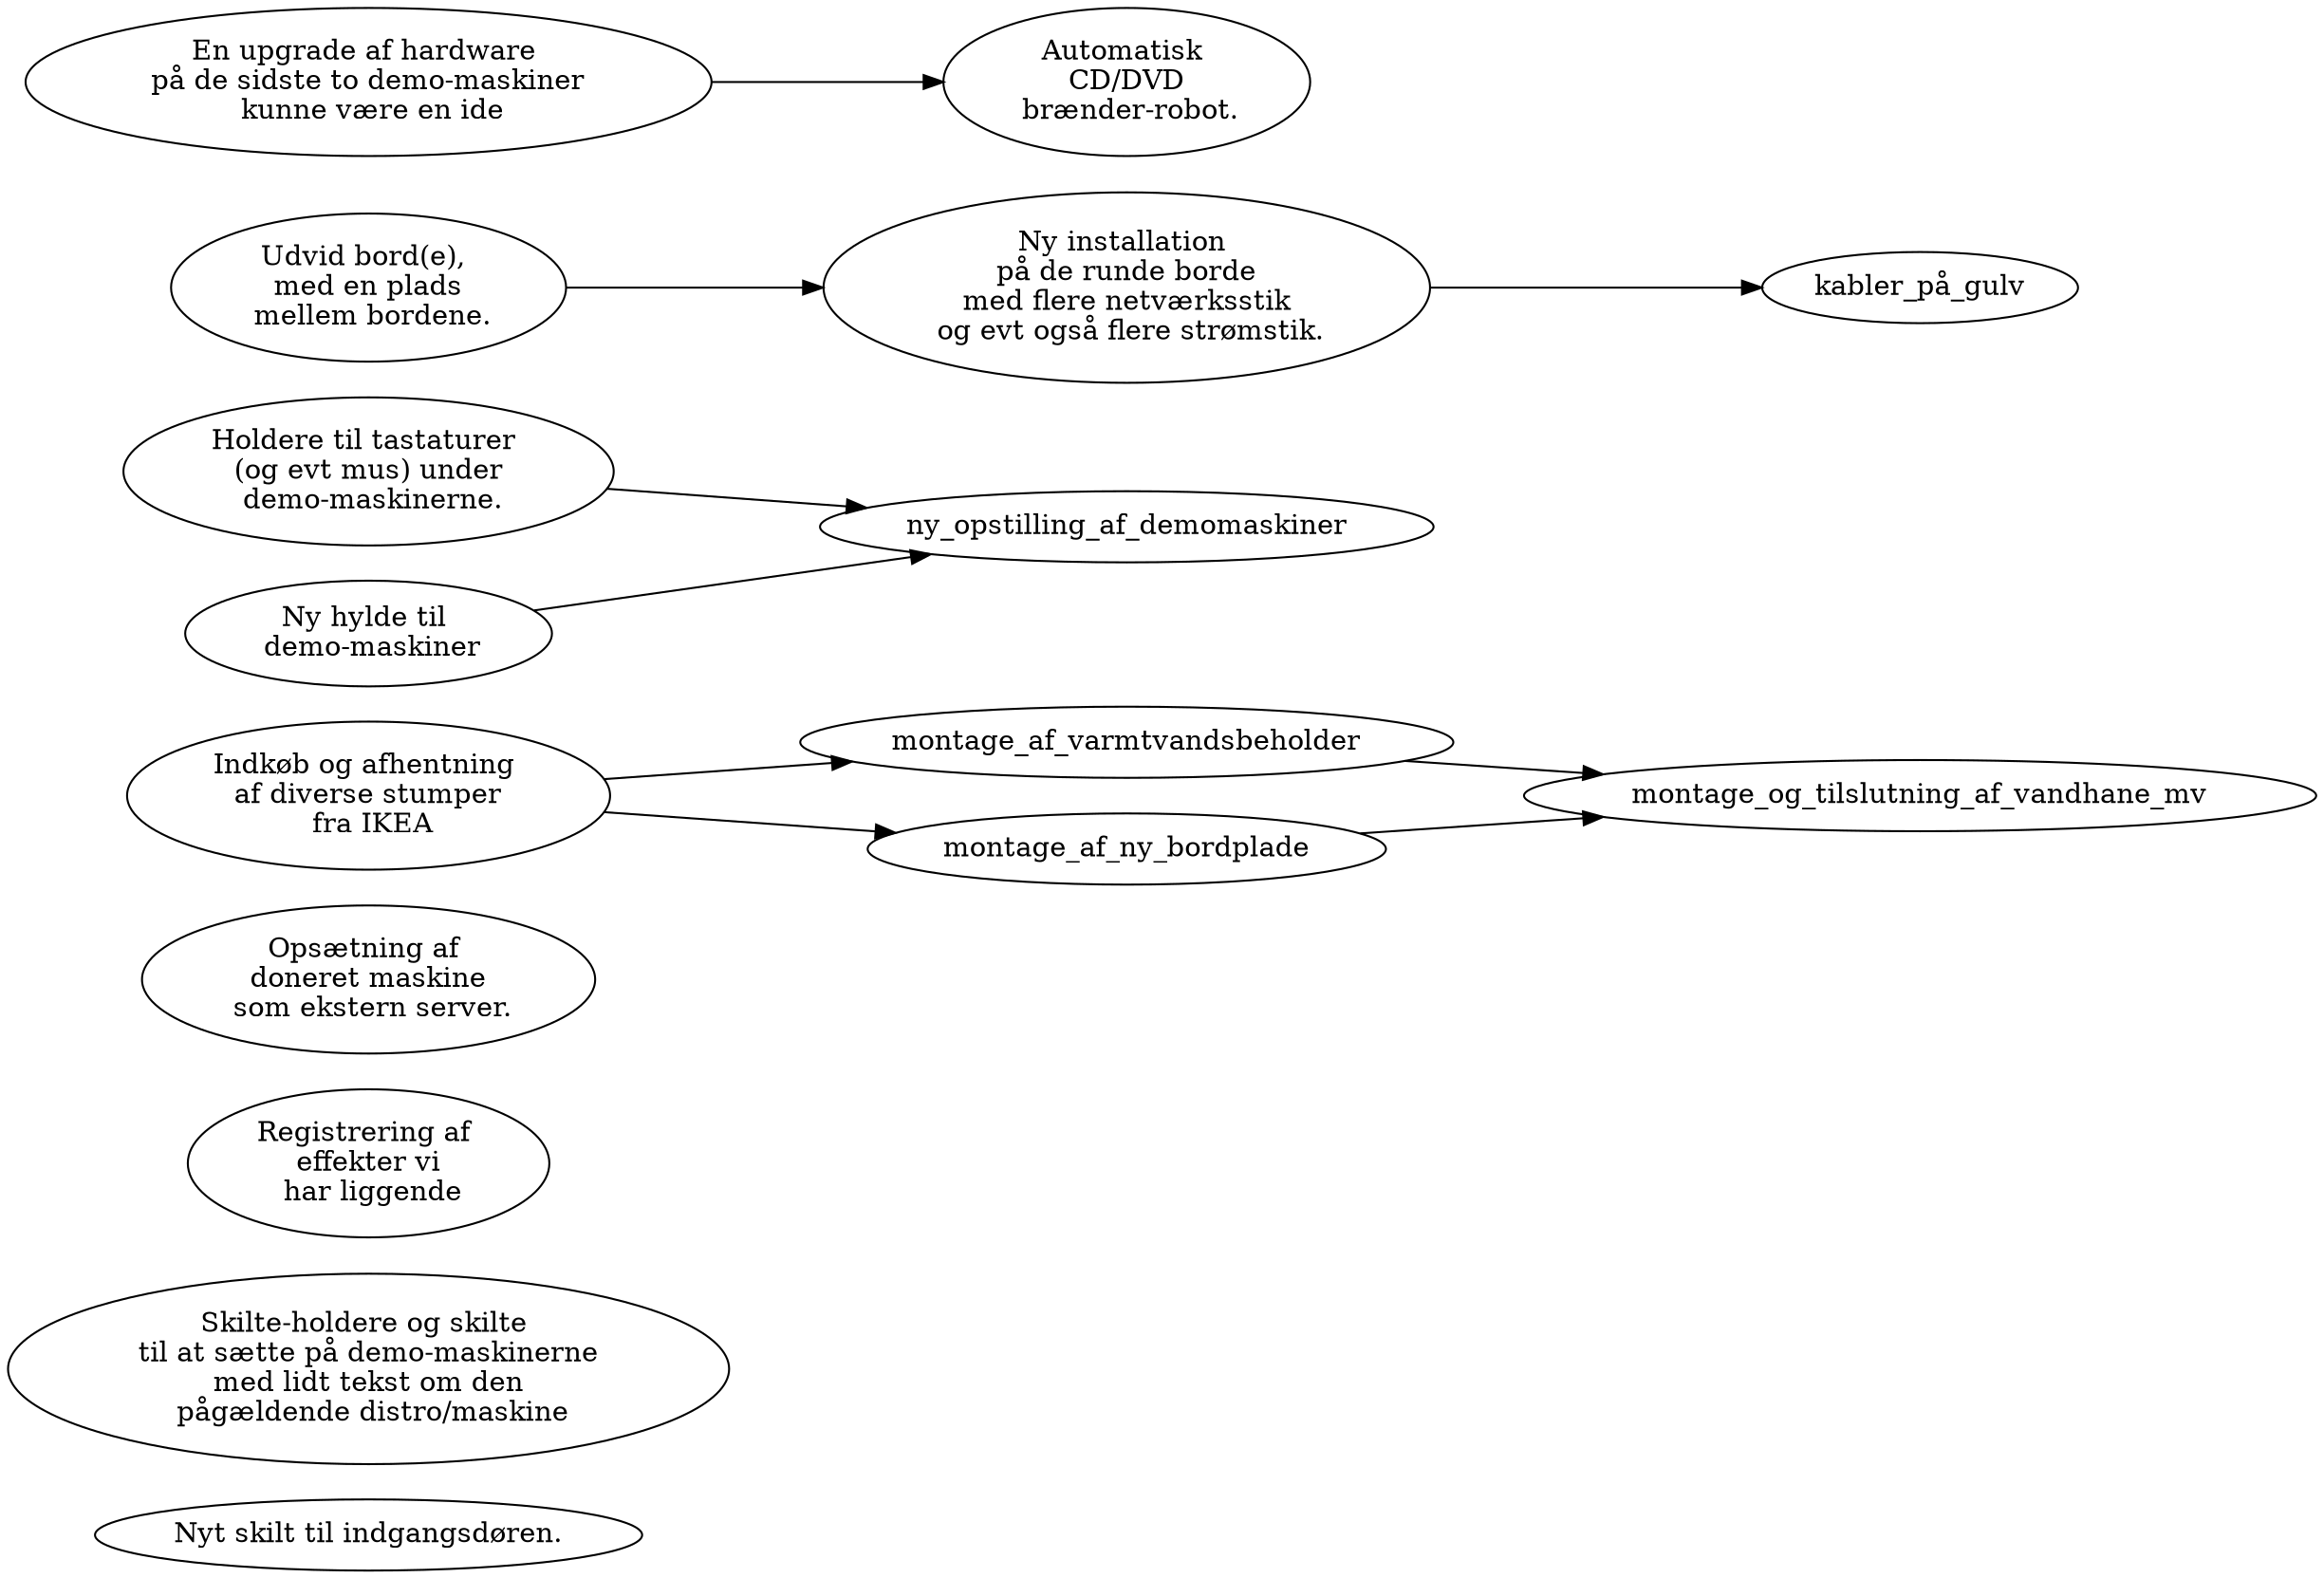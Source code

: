 digraph xxx {
    rankdir=LR;
    nyt_dørskilt [ label="Nyt skilt til indgangsdøren." ];
    skilteholdere [ label="Skilte-holdere og skilte \n til at sætte på demo-maskinerne \n med lidt tekst om den \n pågældende distro/maskine" ];
    registerer_udstyr [ label="Registrering af \n effekter vi \n har liggende" ];
    ny_bootserver [ label="Opsætning af \n doneret maskine \n som ekstern server." ];
    
    indkøb_hos_ikea [ label="Indkøb og afhentning \n af diverse stumper \n fra IKEA" ];
    indkøb_hos_ikea -> {montage_af_varmtvandsbeholder,montage_af_ny_bordplade} -> montage_og_tilslutning_af_vandhane_mv

    lav_keyboard_holdere [ label="Holdere til tastaturer \n (og evt mus) under \n demo-maskinerne." ];
    hylde_til_demomaskiner [ label="Ny hylde til \n demo-maskiner" ];
    {lav_keyboard_holdere,hylde_til_demomaskiner} -> ny_opstilling_af_demomaskiner;

    udvid_borde [ label="Udvid bord(e), \n med en plads \n mellem bordene." ];
    bord_instalationer [ label="Ny installation \n på de runde borde \n med flere netværksstik \n og evt også flere strømstik." ];
    kabler_på_gulv [ labek="Kabler til bordet \n ved projektoren skal \n lægges ned  i \n kabelkanal på gulvet." ];
    udvid_borde -> bord_instalationer -> kabler_på_gulv;

    upgrade_demomaskiner [ label="En upgrade af hardware \n på de sidste to demo-maskiner \n kunne være en ide" ];
    cd_brænder [ label="Automatisk \n CD/DVD \n brænder-robot." ];
    upgrade_demomaskiner -> cd_brænder;
}
